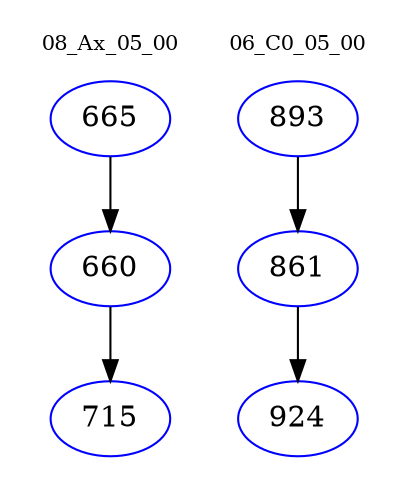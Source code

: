 digraph{
subgraph cluster_0 {
color = white
label = "08_Ax_05_00";
fontsize=10;
T0_665 [label="665", color="blue"]
T0_665 -> T0_660 [color="black"]
T0_660 [label="660", color="blue"]
T0_660 -> T0_715 [color="black"]
T0_715 [label="715", color="blue"]
}
subgraph cluster_1 {
color = white
label = "06_C0_05_00";
fontsize=10;
T1_893 [label="893", color="blue"]
T1_893 -> T1_861 [color="black"]
T1_861 [label="861", color="blue"]
T1_861 -> T1_924 [color="black"]
T1_924 [label="924", color="blue"]
}
}
